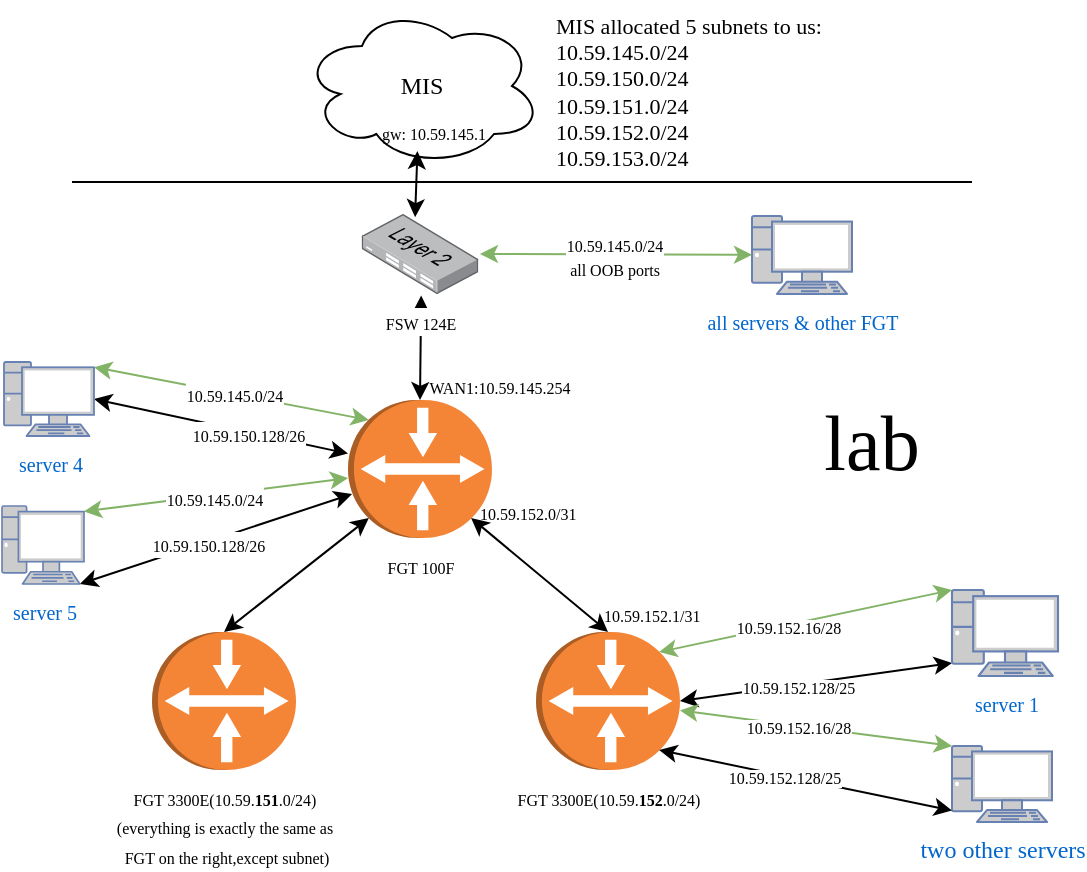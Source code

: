 <mxfile version="24.7.16">
  <diagram name="Page-1" id="hRbeO7M7XeFGXVpJA-kB">
    <mxGraphModel dx="454" dy="225" grid="1" gridSize="10" guides="1" tooltips="1" connect="1" arrows="1" fold="1" page="1" pageScale="1" pageWidth="850" pageHeight="1100" math="0" shadow="0">
      <root>
        <mxCell id="0" />
        <mxCell id="1" parent="0" />
        <mxCell id="d2hyBHluOUNxCQltdhUX-1" value="&lt;font face=&quot;Times New Roman&quot;&gt;MIS&lt;/font&gt;" style="ellipse;shape=cloud;whiteSpace=wrap;html=1;" parent="1" vertex="1">
          <mxGeometry x="305" y="72" width="120" height="80" as="geometry" />
        </mxCell>
        <mxCell id="d2hyBHluOUNxCQltdhUX-2" value="" style="endArrow=none;html=1;rounded=0;" parent="1" edge="1">
          <mxGeometry width="50" height="50" relative="1" as="geometry">
            <mxPoint x="190" y="160" as="sourcePoint" />
            <mxPoint x="640" y="160" as="targetPoint" />
          </mxGeometry>
        </mxCell>
        <mxCell id="d2hyBHluOUNxCQltdhUX-6" value="" style="endArrow=classic;startArrow=classic;html=1;rounded=0;entryX=0.481;entryY=0.907;entryDx=0;entryDy=0;entryPerimeter=0;exitX=0.458;exitY=0.039;exitDx=0;exitDy=0;exitPerimeter=0;" parent="1" source="d2hyBHluOUNxCQltdhUX-51" target="d2hyBHluOUNxCQltdhUX-1" edge="1">
          <mxGeometry width="50" height="50" relative="1" as="geometry">
            <mxPoint x="362.95" y="174.6" as="sourcePoint" />
            <mxPoint x="363.32" y="140" as="targetPoint" />
          </mxGeometry>
        </mxCell>
        <mxCell id="d2hyBHluOUNxCQltdhUX-9" value="" style="endArrow=classic;startArrow=classic;html=1;rounded=0;entryX=0.51;entryY=1.018;entryDx=0;entryDy=0;entryPerimeter=0;exitX=0;exitY=0.5;exitDx=0;exitDy=0;exitPerimeter=0;" parent="1" source="d2hyBHluOUNxCQltdhUX-53" target="d2hyBHluOUNxCQltdhUX-51" edge="1">
          <mxGeometry width="50" height="50" relative="1" as="geometry">
            <mxPoint x="364" y="304" as="sourcePoint" />
            <mxPoint x="365" y="240" as="targetPoint" />
          </mxGeometry>
        </mxCell>
        <mxCell id="d2hyBHluOUNxCQltdhUX-10" value="&lt;font style=&quot;font-size: 8px;&quot; face=&quot;Times New Roman&quot;&gt;WAN1:10.59.145.254&lt;/font&gt;" style="text;strokeColor=none;align=center;fillColor=none;html=1;verticalAlign=middle;whiteSpace=wrap;rounded=0;" parent="1" vertex="1">
          <mxGeometry x="367" y="251.5" width="74" height="21" as="geometry" />
        </mxCell>
        <mxCell id="d2hyBHluOUNxCQltdhUX-11" value="" style="endArrow=classic;startArrow=classic;html=1;rounded=0;entryX=0.145;entryY=0.855;entryDx=0;entryDy=0;entryPerimeter=0;fillColor=#d5e8d4;strokeColor=#82b366;exitX=1;exitY=0.07;exitDx=0;exitDy=0;exitPerimeter=0;" parent="1" source="d2hyBHluOUNxCQltdhUX-61" target="d2hyBHluOUNxCQltdhUX-53" edge="1">
          <mxGeometry width="50" height="50" relative="1" as="geometry">
            <mxPoint x="180" y="233.66" as="sourcePoint" />
            <mxPoint x="273.78" y="230.0" as="targetPoint" />
          </mxGeometry>
        </mxCell>
        <mxCell id="d2hyBHluOUNxCQltdhUX-66" value="&lt;font style=&quot;font-size: 8px;&quot; face=&quot;Times New Roman&quot;&gt;10.59.145.0/24&lt;/font&gt;" style="edgeLabel;html=1;align=center;verticalAlign=middle;resizable=0;points=[];" parent="d2hyBHluOUNxCQltdhUX-11" vertex="1" connectable="0">
          <mxGeometry x="0.025" relative="1" as="geometry">
            <mxPoint as="offset" />
          </mxGeometry>
        </mxCell>
        <mxCell id="d2hyBHluOUNxCQltdhUX-15" value="" style="endArrow=classic;startArrow=classic;html=1;rounded=0;exitX=1;exitY=0.5;exitDx=0;exitDy=0;exitPerimeter=0;" parent="1" source="d2hyBHluOUNxCQltdhUX-61" target="d2hyBHluOUNxCQltdhUX-53" edge="1">
          <mxGeometry width="50" height="50" relative="1" as="geometry">
            <mxPoint x="160" y="290" as="sourcePoint" />
            <mxPoint x="310" y="330" as="targetPoint" />
          </mxGeometry>
        </mxCell>
        <mxCell id="d2hyBHluOUNxCQltdhUX-67" value="&lt;font style=&quot;font-size: 8px;&quot; face=&quot;Times New Roman&quot;&gt;10.59.150.128/26&lt;/font&gt;" style="edgeLabel;html=1;align=center;verticalAlign=middle;resizable=0;points=[];" parent="d2hyBHluOUNxCQltdhUX-15" vertex="1" connectable="0">
          <mxGeometry x="0.211" y="-1" relative="1" as="geometry">
            <mxPoint as="offset" />
          </mxGeometry>
        </mxCell>
        <mxCell id="d2hyBHluOUNxCQltdhUX-17" value="" style="endArrow=classic;startArrow=classic;html=1;rounded=0;fillColor=#d5e8d4;strokeColor=#82b366;exitX=1;exitY=0.07;exitDx=0;exitDy=0;exitPerimeter=0;" parent="1" source="d2hyBHluOUNxCQltdhUX-59" target="d2hyBHluOUNxCQltdhUX-53" edge="1">
          <mxGeometry width="50" height="50" relative="1" as="geometry">
            <mxPoint x="200" y="350" as="sourcePoint" />
            <mxPoint x="304.64" y="310" as="targetPoint" />
          </mxGeometry>
        </mxCell>
        <mxCell id="d2hyBHluOUNxCQltdhUX-58" value="&lt;font style=&quot;font-size: 8px;&quot; face=&quot;Times New Roman&quot;&gt;10.59.145.0/24&lt;/font&gt;" style="edgeLabel;html=1;align=center;verticalAlign=middle;resizable=0;points=[];" parent="d2hyBHluOUNxCQltdhUX-17" vertex="1" connectable="0">
          <mxGeometry x="-0.021" y="-1" relative="1" as="geometry">
            <mxPoint as="offset" />
          </mxGeometry>
        </mxCell>
        <mxCell id="d2hyBHluOUNxCQltdhUX-18" value="" style="endArrow=classic;startArrow=classic;html=1;rounded=0;entryX=0.681;entryY=0.972;entryDx=0;entryDy=0;entryPerimeter=0;exitX=0.95;exitY=1;exitDx=0;exitDy=0;exitPerimeter=0;" parent="1" source="d2hyBHluOUNxCQltdhUX-59" target="d2hyBHluOUNxCQltdhUX-53" edge="1">
          <mxGeometry width="50" height="50" relative="1" as="geometry">
            <mxPoint x="200" y="370" as="sourcePoint" />
            <mxPoint x="330" y="371" as="targetPoint" />
          </mxGeometry>
        </mxCell>
        <mxCell id="d2hyBHluOUNxCQltdhUX-60" value="&lt;font style=&quot;font-size: 8px;&quot; face=&quot;Times New Roman&quot;&gt;10.59.150.128/26&lt;/font&gt;" style="edgeLabel;html=1;align=center;verticalAlign=middle;resizable=0;points=[];" parent="d2hyBHluOUNxCQltdhUX-18" vertex="1" connectable="0">
          <mxGeometry x="-0.066" y="-1" relative="1" as="geometry">
            <mxPoint as="offset" />
          </mxGeometry>
        </mxCell>
        <mxCell id="d2hyBHluOUNxCQltdhUX-29" value="" style="endArrow=classic;startArrow=classic;html=1;rounded=0;exitX=0;exitY=0.5;exitDx=0;exitDy=0;entryX=0.855;entryY=0.855;entryDx=0;entryDy=0;entryPerimeter=0;exitPerimeter=0;" parent="1" source="d2hyBHluOUNxCQltdhUX-55" target="d2hyBHluOUNxCQltdhUX-53" edge="1">
          <mxGeometry width="50" height="50" relative="1" as="geometry">
            <mxPoint x="270" y="422" as="sourcePoint" />
            <mxPoint x="324.0" y="384" as="targetPoint" />
          </mxGeometry>
        </mxCell>
        <mxCell id="d2hyBHluOUNxCQltdhUX-37" value="" style="endArrow=classic;startArrow=classic;html=1;rounded=0;fillColor=#d5e8d4;strokeColor=#82b366;exitX=0.145;exitY=0.145;exitDx=0;exitDy=0;exitPerimeter=0;entryX=0;entryY=0;entryDx=0;entryDy=0;entryPerimeter=0;" parent="1" source="d2hyBHluOUNxCQltdhUX-69" target="d2hyBHluOUNxCQltdhUX-74" edge="1">
          <mxGeometry width="50" height="50" relative="1" as="geometry">
            <mxPoint x="550" y="440" as="sourcePoint" />
            <mxPoint x="693" y="461" as="targetPoint" />
          </mxGeometry>
        </mxCell>
        <mxCell id="d2hyBHluOUNxCQltdhUX-77" value="&lt;div style=&quot;font-size: 8px;&quot;&gt;&lt;font style=&quot;font-size: 8px;&quot; face=&quot;Times New Roman&quot;&gt;&lt;font style=&quot;font-size: 8px;&quot;&gt;10.59.152.16/28&lt;/font&gt;&lt;/font&gt;&lt;font style=&quot;font-size: 8px;&quot; face=&quot;ucTqETLA3qI-xox7J_SC&quot;&gt;&lt;br&gt;&lt;/font&gt;&lt;/div&gt;" style="edgeLabel;html=1;align=center;verticalAlign=middle;resizable=0;points=[];" parent="d2hyBHluOUNxCQltdhUX-37" vertex="1" connectable="0">
          <mxGeometry x="-0.133" y="-1" relative="1" as="geometry">
            <mxPoint as="offset" />
          </mxGeometry>
        </mxCell>
        <mxCell id="d2hyBHluOUNxCQltdhUX-38" value="" style="endArrow=classic;startArrow=classic;html=1;rounded=0;entryX=0.5;entryY=0;entryDx=0;entryDy=0;entryPerimeter=0;exitX=0;exitY=0.85;exitDx=0;exitDy=0;exitPerimeter=0;" parent="1" source="d2hyBHluOUNxCQltdhUX-74" target="d2hyBHluOUNxCQltdhUX-69" edge="1">
          <mxGeometry width="50" height="50" relative="1" as="geometry">
            <mxPoint x="650" y="540" as="sourcePoint" />
            <mxPoint x="648" y="520.16" as="targetPoint" />
          </mxGeometry>
        </mxCell>
        <mxCell id="d2hyBHluOUNxCQltdhUX-40" value="&lt;div style=&quot;font-size: 8px;&quot;&gt;&lt;font style=&quot;font-size: 8px;&quot; face=&quot;YJd6RfJH6zM1W9cSA4lf&quot;&gt;10.59.152.128/25&lt;br&gt;&lt;/font&gt;&lt;/div&gt;" style="edgeLabel;html=1;align=center;verticalAlign=middle;resizable=0;points=[];" parent="d2hyBHluOUNxCQltdhUX-38" vertex="1" connectable="0">
          <mxGeometry x="0.146" y="1" relative="1" as="geometry">
            <mxPoint as="offset" />
          </mxGeometry>
        </mxCell>
        <mxCell id="d2hyBHluOUNxCQltdhUX-42" value="&lt;font style=&quot;font-size: 39px;&quot; face=&quot;Times New Roman&quot;&gt;lab&lt;/font&gt;" style="whiteSpace=wrap;html=1;strokeColor=#FFFFFF;" parent="1" vertex="1">
          <mxGeometry x="545" y="261" width="90" height="60" as="geometry" />
        </mxCell>
        <mxCell id="d2hyBHluOUNxCQltdhUX-51" value="&lt;font style=&quot;font-size: 8px;&quot; face=&quot;Times New Roman&quot;&gt;FSW 124E&lt;/font&gt;" style="image;points=[];aspect=fixed;html=1;align=center;shadow=0;dashed=0;image=img/lib/allied_telesis/switch/Switch_24_port_L2.svg;" parent="1" vertex="1">
          <mxGeometry x="334.82" y="176" width="58.36" height="40" as="geometry" />
        </mxCell>
        <mxCell id="d2hyBHluOUNxCQltdhUX-53" value="&lt;font face=&quot;Times New Roman&quot; style=&quot;font-size: 8px;&quot;&gt;FGT 100F&lt;/font&gt;" style="outlineConnect=0;dashed=0;verticalLabelPosition=bottom;verticalAlign=top;align=center;html=1;shape=mxgraph.aws3.router;fillColor=#F58536;gradientColor=none;direction=south;" parent="1" vertex="1">
          <mxGeometry x="328" y="269" width="72" height="69" as="geometry" />
        </mxCell>
        <mxCell id="d2hyBHluOUNxCQltdhUX-55" value="&lt;div&gt;&lt;font face=&quot;Times New Roman&quot; style=&quot;font-size: 8px;&quot;&gt;FGT 3300E(10.59.&lt;b&gt;151&lt;/b&gt;.0/24)&lt;/font&gt;&lt;/div&gt;&lt;div&gt;&lt;font face=&quot;ww891Ftwi3TLGSKsUYxJ&quot; style=&quot;font-size: 8px;&quot;&gt;(&lt;/font&gt;&lt;font face=&quot;Times New Roman&quot; style=&quot;font-size: 8px;&quot;&gt;everything is exactly the same as&lt;/font&gt;&lt;/div&gt;&lt;div&gt;&lt;font face=&quot;TcbH40tynes5OB4fPkRM&quot; style=&quot;font-size: 8px;&quot;&gt;&amp;nbsp;FGT on the right,except subnet&lt;/font&gt;&lt;font face=&quot;ww891Ftwi3TLGSKsUYxJ&quot; style=&quot;font-size: 8px;&quot;&gt;)&lt;br&gt;&lt;/font&gt;&lt;/div&gt;" style="outlineConnect=0;dashed=0;verticalLabelPosition=bottom;verticalAlign=top;align=center;html=1;shape=mxgraph.aws3.router;fillColor=#F58536;gradientColor=none;direction=south;" parent="1" vertex="1">
          <mxGeometry x="230" y="385" width="72" height="69" as="geometry" />
        </mxCell>
        <mxCell id="d2hyBHluOUNxCQltdhUX-59" value="&lt;font face=&quot;Times New Roman&quot; style=&quot;font-size: 10px;&quot;&gt;server 5&lt;/font&gt;" style="fontColor=#0066CC;verticalAlign=top;verticalLabelPosition=bottom;labelPosition=center;align=center;html=1;outlineConnect=0;fillColor=#CCCCCC;strokeColor=#6881B3;gradientColor=none;gradientDirection=north;strokeWidth=2;shape=mxgraph.networks.pc;" parent="1" vertex="1">
          <mxGeometry x="155" y="322" width="41" height="39" as="geometry" />
        </mxCell>
        <mxCell id="d2hyBHluOUNxCQltdhUX-61" value="&lt;font face=&quot;Times New Roman&quot; style=&quot;font-size: 10px;&quot;&gt;server 4&lt;/font&gt;" style="fontColor=#0066CC;verticalAlign=top;verticalLabelPosition=bottom;labelPosition=center;align=center;html=1;outlineConnect=0;fillColor=#CCCCCC;strokeColor=#6881B3;gradientColor=none;gradientDirection=north;strokeWidth=2;shape=mxgraph.networks.pc;" parent="1" vertex="1">
          <mxGeometry x="156" y="250" width="45" height="37" as="geometry" />
        </mxCell>
        <mxCell id="d2hyBHluOUNxCQltdhUX-63" value="&lt;font style=&quot;font-size: 10px;&quot; face=&quot;Times New Roman&quot;&gt;all servers &amp;amp; other FGT&lt;br&gt;&lt;/font&gt;" style="fontColor=#0066CC;verticalAlign=top;verticalLabelPosition=bottom;labelPosition=center;align=center;html=1;outlineConnect=0;fillColor=#CCCCCC;strokeColor=#6881B3;gradientColor=none;gradientDirection=north;strokeWidth=2;shape=mxgraph.networks.pc;" parent="1" vertex="1">
          <mxGeometry x="530" y="177" width="50" height="39" as="geometry" />
        </mxCell>
        <mxCell id="d2hyBHluOUNxCQltdhUX-64" value="" style="endArrow=classic;startArrow=classic;html=1;rounded=0;fillColor=#d5e8d4;strokeColor=#82b366;exitX=1.014;exitY=0.5;exitDx=0;exitDy=0;exitPerimeter=0;" parent="1" source="d2hyBHluOUNxCQltdhUX-51" target="d2hyBHluOUNxCQltdhUX-63" edge="1">
          <mxGeometry width="50" height="50" relative="1" as="geometry">
            <mxPoint x="405" y="241" as="sourcePoint" />
            <mxPoint x="574" y="240" as="targetPoint" />
          </mxGeometry>
        </mxCell>
        <mxCell id="d2hyBHluOUNxCQltdhUX-65" value="&lt;div style=&quot;font-size: 10px;&quot;&gt;&lt;font style=&quot;font-size: 8px;&quot; face=&quot;Times New Roman&quot;&gt;10.59.145.0/24&lt;/font&gt;&lt;/div&gt;&lt;div style=&quot;font-size: 10px;&quot;&gt;&lt;font style=&quot;font-size: 8px;&quot; face=&quot;Times New Roman&quot;&gt;all OOB ports&lt;br&gt;&lt;/font&gt;&lt;/div&gt;" style="edgeLabel;html=1;align=center;verticalAlign=middle;resizable=0;points=[];" parent="d2hyBHluOUNxCQltdhUX-64" vertex="1" connectable="0">
          <mxGeometry x="-0.021" y="-1" relative="1" as="geometry">
            <mxPoint as="offset" />
          </mxGeometry>
        </mxCell>
        <mxCell id="d2hyBHluOUNxCQltdhUX-69" value="&lt;div&gt;&lt;font face=&quot;Times New Roman&quot; style=&quot;font-size: 8px;&quot;&gt;FGT 3300E(10.59.&lt;b&gt;152&lt;/b&gt;.0/24)&lt;/font&gt;&lt;/div&gt;" style="outlineConnect=0;dashed=0;verticalLabelPosition=bottom;verticalAlign=top;align=center;html=1;shape=mxgraph.aws3.router;fillColor=#F58536;gradientColor=none;direction=south;" parent="1" vertex="1">
          <mxGeometry x="422" y="385" width="72" height="69" as="geometry" />
        </mxCell>
        <mxCell id="d2hyBHluOUNxCQltdhUX-70" value="" style="endArrow=classic;startArrow=classic;html=1;rounded=0;exitX=0;exitY=0.5;exitDx=0;exitDy=0;exitPerimeter=0;entryX=0.855;entryY=0.145;entryDx=0;entryDy=0;entryPerimeter=0;" parent="1" source="d2hyBHluOUNxCQltdhUX-69" target="d2hyBHluOUNxCQltdhUX-53" edge="1">
          <mxGeometry width="50" height="50" relative="1" as="geometry">
            <mxPoint x="351" y="441" as="sourcePoint" />
            <mxPoint x="410" y="380" as="targetPoint" />
          </mxGeometry>
        </mxCell>
        <mxCell id="d2hyBHluOUNxCQltdhUX-71" value="&lt;font style=&quot;font-size: 8px;&quot; face=&quot;Times New Roman&quot;&gt;10.59.152.0/31&lt;/font&gt;" style="text;whiteSpace=wrap;html=1;" parent="1" vertex="1">
          <mxGeometry x="392" y="311" width="50" height="30" as="geometry" />
        </mxCell>
        <mxCell id="d2hyBHluOUNxCQltdhUX-73" value="&lt;font style=&quot;font-size: 8px;&quot; face=&quot;Times New Roman&quot;&gt;10.59.152.1/31&lt;/font&gt;" style="text;whiteSpace=wrap;html=1;" parent="1" vertex="1">
          <mxGeometry x="454" y="362" width="50" height="22" as="geometry" />
        </mxCell>
        <mxCell id="d2hyBHluOUNxCQltdhUX-74" value="&lt;font face=&quot;Times New Roman&quot; style=&quot;font-size: 10px;&quot;&gt;server 1&lt;br&gt;&lt;/font&gt;" style="fontColor=#0066CC;verticalAlign=top;verticalLabelPosition=bottom;labelPosition=center;align=center;html=1;outlineConnect=0;fillColor=#CCCCCC;strokeColor=#6881B3;gradientColor=none;gradientDirection=north;strokeWidth=2;shape=mxgraph.networks.pc;" parent="1" vertex="1">
          <mxGeometry x="630" y="364" width="53" height="43" as="geometry" />
        </mxCell>
        <mxCell id="d2hyBHluOUNxCQltdhUX-75" value="&lt;font face=&quot;Times New Roman&quot;&gt;two other servers&lt;br&gt;&lt;/font&gt;" style="fontColor=#0066CC;verticalAlign=top;verticalLabelPosition=bottom;labelPosition=center;align=center;html=1;outlineConnect=0;fillColor=#CCCCCC;strokeColor=#6881B3;gradientColor=none;gradientDirection=north;strokeWidth=2;shape=mxgraph.networks.pc;" parent="1" vertex="1">
          <mxGeometry x="630" y="442" width="50" height="38" as="geometry" />
        </mxCell>
        <mxCell id="d2hyBHluOUNxCQltdhUX-78" value="" style="endArrow=classic;startArrow=classic;html=1;rounded=0;fillColor=#d5e8d4;strokeColor=#82b366;entryX=0;entryY=0;entryDx=0;entryDy=0;entryPerimeter=0;" parent="1" source="d2hyBHluOUNxCQltdhUX-69" target="d2hyBHluOUNxCQltdhUX-75" edge="1">
          <mxGeometry width="50" height="50" relative="1" as="geometry">
            <mxPoint x="510" y="490" as="sourcePoint" />
            <mxPoint x="678" y="537" as="targetPoint" />
          </mxGeometry>
        </mxCell>
        <mxCell id="d2hyBHluOUNxCQltdhUX-79" value="&lt;div style=&quot;font-size: 8px;&quot;&gt;&lt;font style=&quot;font-size: 8px;&quot; face=&quot;Times New Roman&quot;&gt;&lt;font style=&quot;font-size: 8px;&quot;&gt;10.59.152.16/28&lt;/font&gt;&lt;/font&gt;&lt;font style=&quot;font-size: 8px;&quot; face=&quot;ucTqETLA3qI-xox7J_SC&quot;&gt;&lt;br&gt;&lt;/font&gt;&lt;/div&gt;" style="edgeLabel;html=1;align=center;verticalAlign=middle;resizable=0;points=[];" parent="d2hyBHluOUNxCQltdhUX-78" vertex="1" connectable="0">
          <mxGeometry x="-0.133" y="-1" relative="1" as="geometry">
            <mxPoint as="offset" />
          </mxGeometry>
        </mxCell>
        <mxCell id="d2hyBHluOUNxCQltdhUX-80" value="" style="endArrow=classic;startArrow=classic;html=1;rounded=0;exitX=0;exitY=0.85;exitDx=0;exitDy=0;exitPerimeter=0;entryX=0.855;entryY=0.145;entryDx=0;entryDy=0;entryPerimeter=0;" parent="1" source="d2hyBHluOUNxCQltdhUX-75" target="d2hyBHluOUNxCQltdhUX-69" edge="1">
          <mxGeometry width="50" height="50" relative="1" as="geometry">
            <mxPoint x="678" y="546" as="sourcePoint" />
            <mxPoint x="500" y="550" as="targetPoint" />
          </mxGeometry>
        </mxCell>
        <mxCell id="d2hyBHluOUNxCQltdhUX-81" value="&lt;div style=&quot;font-size: 8px;&quot;&gt;&lt;font style=&quot;font-size: 8px;&quot; face=&quot;YJd6RfJH6zM1W9cSA4lf&quot;&gt;10.59.152.128/25&lt;br&gt;&lt;/font&gt;&lt;/div&gt;" style="edgeLabel;html=1;align=center;verticalAlign=middle;resizable=0;points=[];" parent="d2hyBHluOUNxCQltdhUX-80" vertex="1" connectable="0">
          <mxGeometry x="0.146" y="1" relative="1" as="geometry">
            <mxPoint as="offset" />
          </mxGeometry>
        </mxCell>
        <mxCell id="d2hyBHluOUNxCQltdhUX-82" value="&lt;div style=&quot;font-size: 11px;&quot;&gt;&lt;font style=&quot;font-size: 11px;&quot; face=&quot;Times New Roman&quot;&gt;MIS allocated 5 subnets to us:&lt;/font&gt;&lt;/div&gt;&lt;div style=&quot;font-size: 11px;&quot;&gt;&lt;div&gt;&lt;font style=&quot;font-size: 11px;&quot; face=&quot;LKosN781GPDmvRrdGZMd&quot;&gt;10.59.145.0/24&lt;/font&gt;&lt;/div&gt;&lt;div&gt;&lt;font style=&quot;font-size: 11px;&quot; face=&quot;LKosN781GPDmvRrdGZMd&quot;&gt;10.59.150.0/24&lt;/font&gt;&lt;/div&gt;&lt;div&gt;&lt;font style=&quot;font-size: 11px;&quot; face=&quot;LKosN781GPDmvRrdGZMd&quot;&gt;10.59.151.0/24&lt;/font&gt;&lt;/div&gt;&lt;div&gt;&lt;font style=&quot;font-size: 11px;&quot; face=&quot;LKosN781GPDmvRrdGZMd&quot;&gt;10.59.152.0/24&lt;/font&gt;&lt;/div&gt;&lt;div style=&quot;font-size: 11px;&quot;&gt;&lt;font style=&quot;font-size: 11px;&quot; face=&quot;LKosN781GPDmvRrdGZMd&quot;&gt;10.59.153.0/24&lt;/font&gt;&lt;/div&gt;&lt;/div&gt;" style="text;whiteSpace=wrap;html=1;" parent="1" vertex="1">
          <mxGeometry x="430" y="69" width="140" height="90" as="geometry" />
        </mxCell>
        <mxCell id="xXJW6w5HdqUEajV8yz1E-1" value="&lt;font face=&quot;Times New Roman&quot; style=&quot;font-size: 8px;&quot;&gt;gw: 10.59.145.1&lt;/font&gt;" style="text;whiteSpace=wrap;html=1;" vertex="1" parent="1">
          <mxGeometry x="343" y="121" width="60" height="20" as="geometry" />
        </mxCell>
      </root>
    </mxGraphModel>
  </diagram>
</mxfile>
